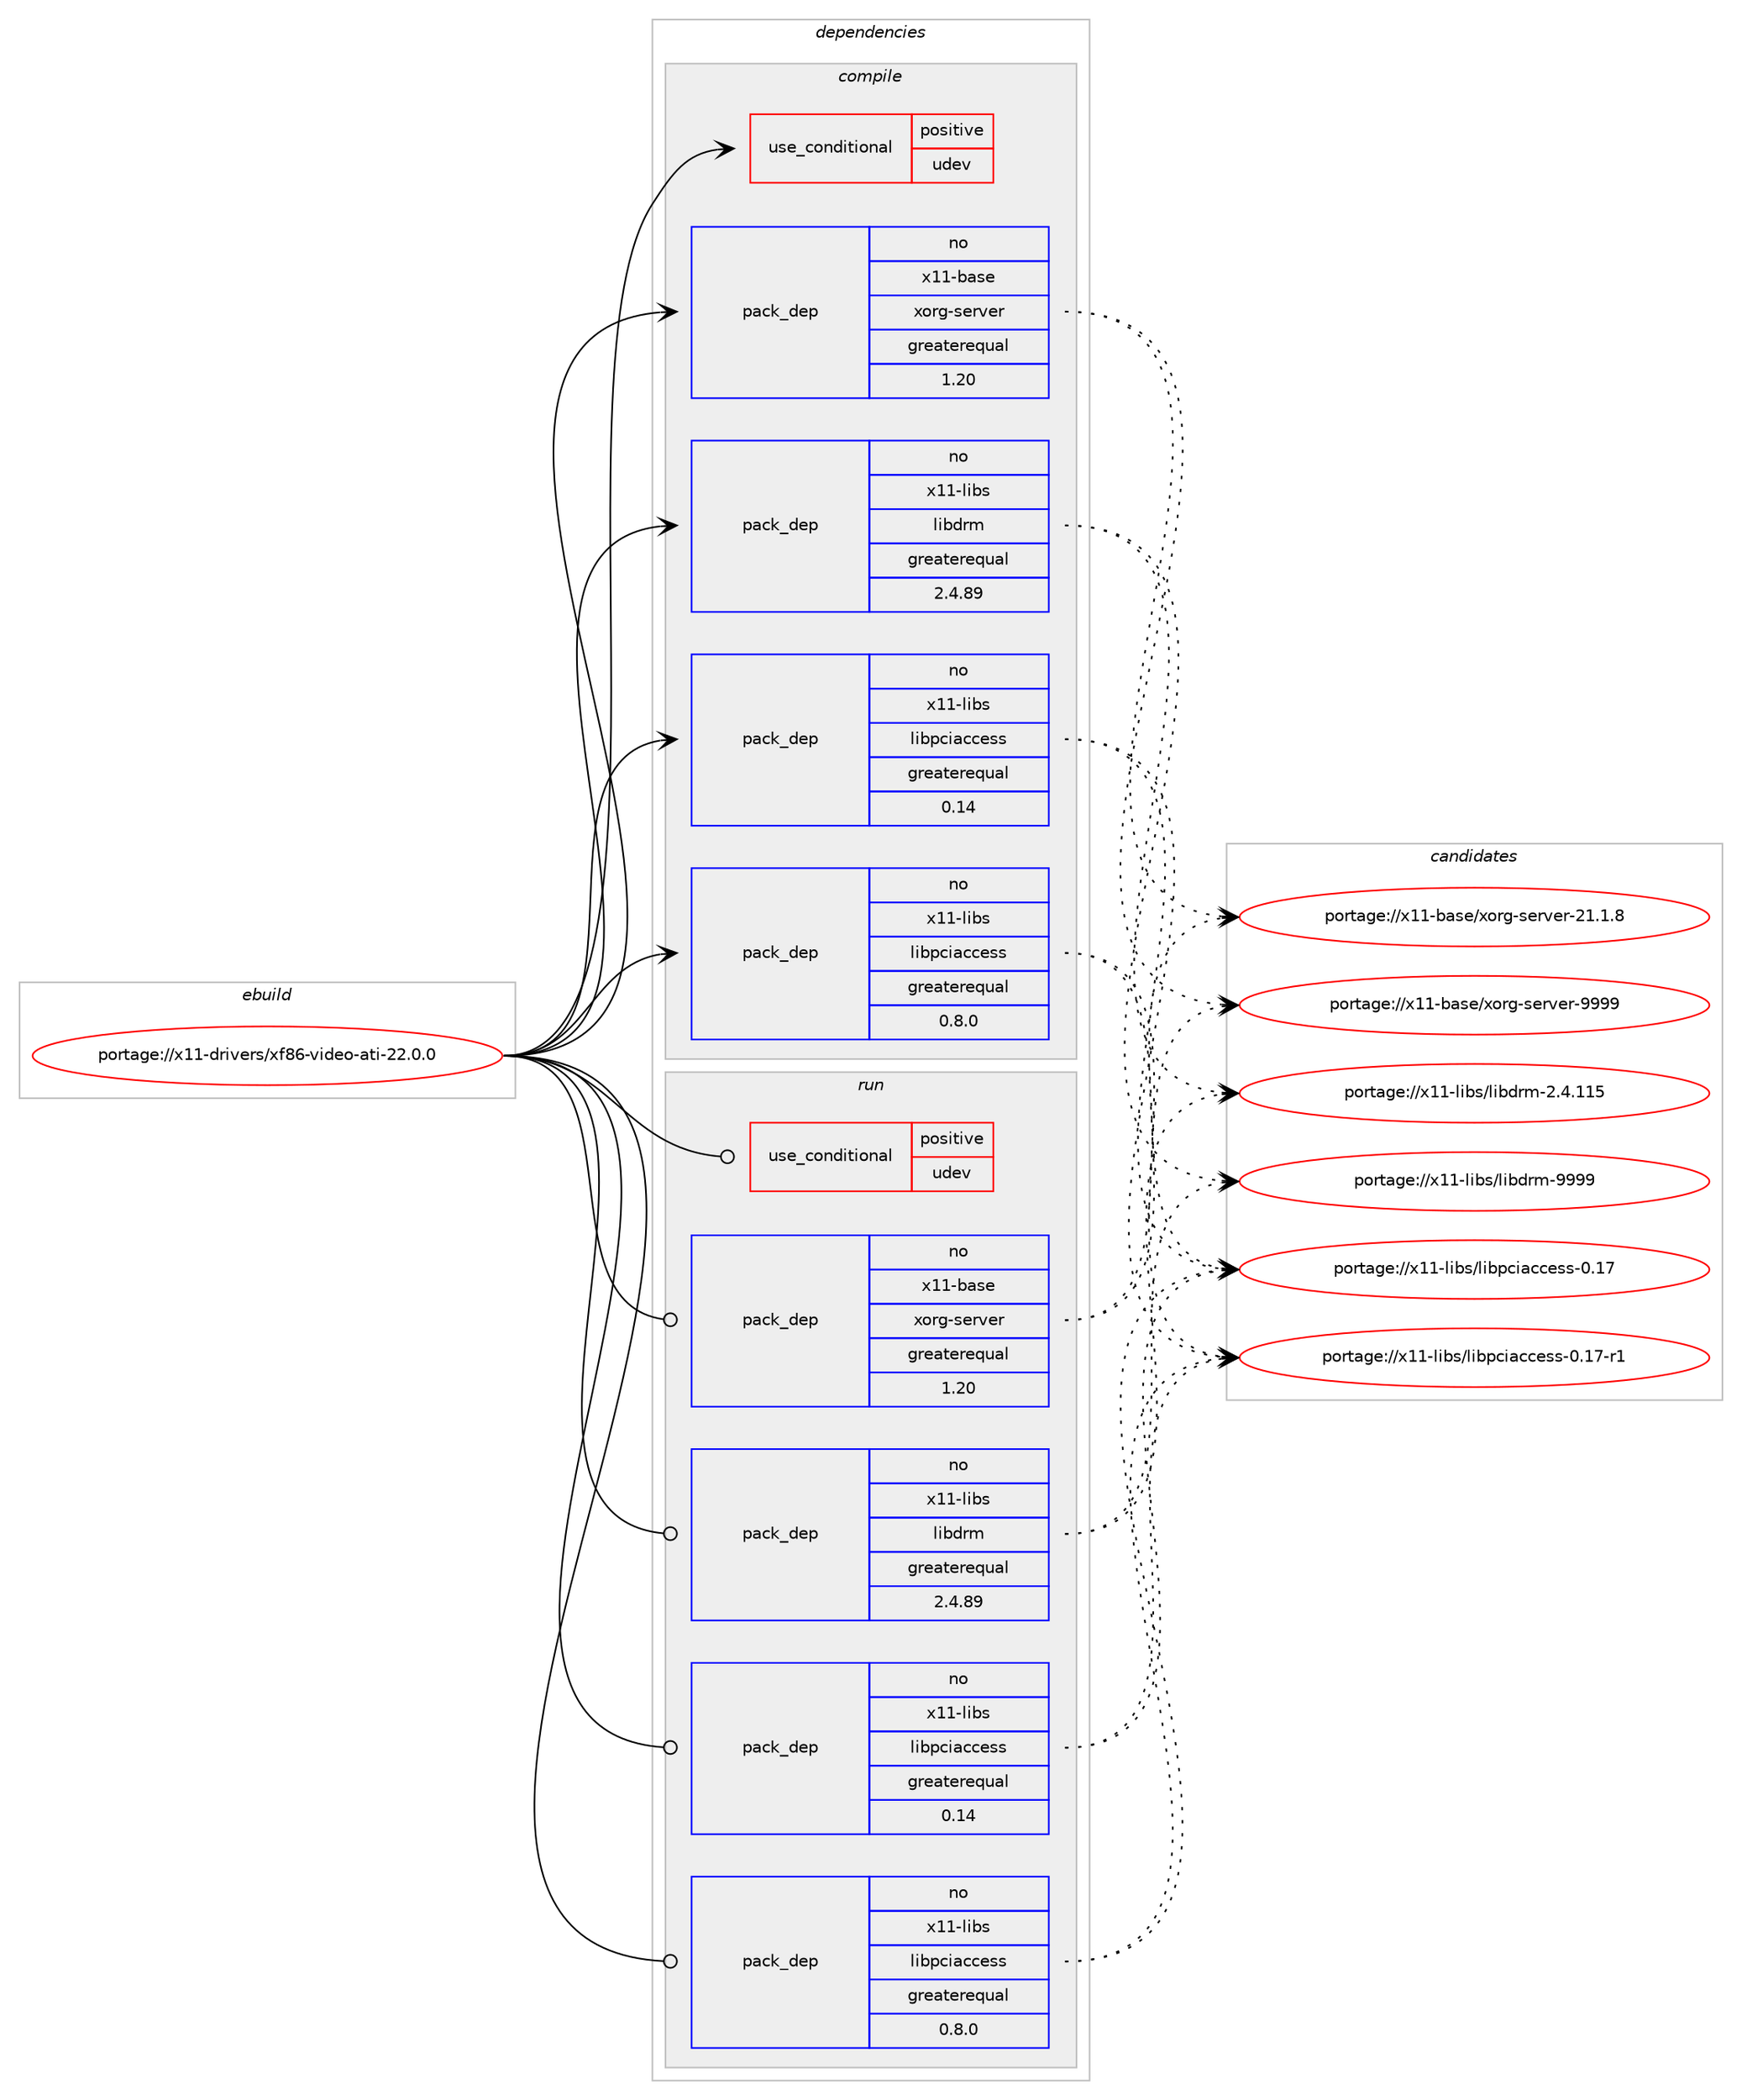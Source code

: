 digraph prolog {

# *************
# Graph options
# *************

newrank=true;
concentrate=true;
compound=true;
graph [rankdir=LR,fontname=Helvetica,fontsize=10,ranksep=1.5];#, ranksep=2.5, nodesep=0.2];
edge  [arrowhead=vee];
node  [fontname=Helvetica,fontsize=10];

# **********
# The ebuild
# **********

subgraph cluster_leftcol {
color=gray;
rank=same;
label=<<i>ebuild</i>>;
id [label="portage://x11-drivers/xf86-video-ati-22.0.0", color=red, width=4, href="../x11-drivers/xf86-video-ati-22.0.0.svg"];
}

# ****************
# The dependencies
# ****************

subgraph cluster_midcol {
color=gray;
label=<<i>dependencies</i>>;
subgraph cluster_compile {
fillcolor="#eeeeee";
style=filled;
label=<<i>compile</i>>;
subgraph cond589 {
dependency1627 [label=<<TABLE BORDER="0" CELLBORDER="1" CELLSPACING="0" CELLPADDING="4"><TR><TD ROWSPAN="3" CELLPADDING="10">use_conditional</TD></TR><TR><TD>positive</TD></TR><TR><TD>udev</TD></TR></TABLE>>, shape=none, color=red];
# *** BEGIN UNKNOWN DEPENDENCY TYPE (TODO) ***
# dependency1627 -> package_dependency(portage://x11-drivers/xf86-video-ati-22.0.0,install,no,virtual,libudev,none,[,,],any_same_slot,[])
# *** END UNKNOWN DEPENDENCY TYPE (TODO) ***

}
id:e -> dependency1627:w [weight=20,style="solid",arrowhead="vee"];
# *** BEGIN UNKNOWN DEPENDENCY TYPE (TODO) ***
# id -> package_dependency(portage://x11-drivers/xf86-video-ati-22.0.0,install,no,media-libs,mesa,none,[,,],[],[])
# *** END UNKNOWN DEPENDENCY TYPE (TODO) ***

# *** BEGIN UNKNOWN DEPENDENCY TYPE (TODO) ***
# id -> package_dependency(portage://x11-drivers/xf86-video-ati-22.0.0,install,no,x11-base,xorg-proto,none,[,,],[],[])
# *** END UNKNOWN DEPENDENCY TYPE (TODO) ***

subgraph pack915 {
dependency1628 [label=<<TABLE BORDER="0" CELLBORDER="1" CELLSPACING="0" CELLPADDING="4" WIDTH="220"><TR><TD ROWSPAN="6" CELLPADDING="30">pack_dep</TD></TR><TR><TD WIDTH="110">no</TD></TR><TR><TD>x11-base</TD></TR><TR><TD>xorg-server</TD></TR><TR><TD>greaterequal</TD></TR><TR><TD>1.20</TD></TR></TABLE>>, shape=none, color=blue];
}
id:e -> dependency1628:w [weight=20,style="solid",arrowhead="vee"];
# *** BEGIN UNKNOWN DEPENDENCY TYPE (TODO) ***
# id -> package_dependency(portage://x11-drivers/xf86-video-ati-22.0.0,install,no,x11-base,xorg-server,none,[,,],[],[use(disable(minimal),none)])
# *** END UNKNOWN DEPENDENCY TYPE (TODO) ***

subgraph pack916 {
dependency1629 [label=<<TABLE BORDER="0" CELLBORDER="1" CELLSPACING="0" CELLPADDING="4" WIDTH="220"><TR><TD ROWSPAN="6" CELLPADDING="30">pack_dep</TD></TR><TR><TD WIDTH="110">no</TD></TR><TR><TD>x11-libs</TD></TR><TR><TD>libdrm</TD></TR><TR><TD>greaterequal</TD></TR><TR><TD>2.4.89</TD></TR></TABLE>>, shape=none, color=blue];
}
id:e -> dependency1629:w [weight=20,style="solid",arrowhead="vee"];
# *** BEGIN UNKNOWN DEPENDENCY TYPE (TODO) ***
# id -> package_dependency(portage://x11-drivers/xf86-video-ati-22.0.0,install,no,x11-libs,libdrm,none,[,,],[],[])
# *** END UNKNOWN DEPENDENCY TYPE (TODO) ***

subgraph pack917 {
dependency1630 [label=<<TABLE BORDER="0" CELLBORDER="1" CELLSPACING="0" CELLPADDING="4" WIDTH="220"><TR><TD ROWSPAN="6" CELLPADDING="30">pack_dep</TD></TR><TR><TD WIDTH="110">no</TD></TR><TR><TD>x11-libs</TD></TR><TR><TD>libpciaccess</TD></TR><TR><TD>greaterequal</TD></TR><TR><TD>0.14</TD></TR></TABLE>>, shape=none, color=blue];
}
id:e -> dependency1630:w [weight=20,style="solid",arrowhead="vee"];
subgraph pack918 {
dependency1631 [label=<<TABLE BORDER="0" CELLBORDER="1" CELLSPACING="0" CELLPADDING="4" WIDTH="220"><TR><TD ROWSPAN="6" CELLPADDING="30">pack_dep</TD></TR><TR><TD WIDTH="110">no</TD></TR><TR><TD>x11-libs</TD></TR><TR><TD>libpciaccess</TD></TR><TR><TD>greaterequal</TD></TR><TR><TD>0.8.0</TD></TR></TABLE>>, shape=none, color=blue];
}
id:e -> dependency1631:w [weight=20,style="solid",arrowhead="vee"];
}
subgraph cluster_compileandrun {
fillcolor="#eeeeee";
style=filled;
label=<<i>compile and run</i>>;
}
subgraph cluster_run {
fillcolor="#eeeeee";
style=filled;
label=<<i>run</i>>;
subgraph cond590 {
dependency1632 [label=<<TABLE BORDER="0" CELLBORDER="1" CELLSPACING="0" CELLPADDING="4"><TR><TD ROWSPAN="3" CELLPADDING="10">use_conditional</TD></TR><TR><TD>positive</TD></TR><TR><TD>udev</TD></TR></TABLE>>, shape=none, color=red];
# *** BEGIN UNKNOWN DEPENDENCY TYPE (TODO) ***
# dependency1632 -> package_dependency(portage://x11-drivers/xf86-video-ati-22.0.0,run,no,virtual,libudev,none,[,,],any_same_slot,[])
# *** END UNKNOWN DEPENDENCY TYPE (TODO) ***

}
id:e -> dependency1632:w [weight=20,style="solid",arrowhead="odot"];
# *** BEGIN UNKNOWN DEPENDENCY TYPE (TODO) ***
# id -> package_dependency(portage://x11-drivers/xf86-video-ati-22.0.0,run,no,media-libs,mesa,none,[,,],[],[])
# *** END UNKNOWN DEPENDENCY TYPE (TODO) ***

subgraph pack919 {
dependency1633 [label=<<TABLE BORDER="0" CELLBORDER="1" CELLSPACING="0" CELLPADDING="4" WIDTH="220"><TR><TD ROWSPAN="6" CELLPADDING="30">pack_dep</TD></TR><TR><TD WIDTH="110">no</TD></TR><TR><TD>x11-base</TD></TR><TR><TD>xorg-server</TD></TR><TR><TD>greaterequal</TD></TR><TR><TD>1.20</TD></TR></TABLE>>, shape=none, color=blue];
}
id:e -> dependency1633:w [weight=20,style="solid",arrowhead="odot"];
# *** BEGIN UNKNOWN DEPENDENCY TYPE (TODO) ***
# id -> package_dependency(portage://x11-drivers/xf86-video-ati-22.0.0,run,no,x11-base,xorg-server,none,[,,],[],[use(disable(minimal),none)])
# *** END UNKNOWN DEPENDENCY TYPE (TODO) ***

# *** BEGIN UNKNOWN DEPENDENCY TYPE (TODO) ***
# id -> package_dependency(portage://x11-drivers/xf86-video-ati-22.0.0,run,no,x11-base,xorg-server,none,[,,],any_same_slot,[])
# *** END UNKNOWN DEPENDENCY TYPE (TODO) ***

subgraph pack920 {
dependency1634 [label=<<TABLE BORDER="0" CELLBORDER="1" CELLSPACING="0" CELLPADDING="4" WIDTH="220"><TR><TD ROWSPAN="6" CELLPADDING="30">pack_dep</TD></TR><TR><TD WIDTH="110">no</TD></TR><TR><TD>x11-libs</TD></TR><TR><TD>libdrm</TD></TR><TR><TD>greaterequal</TD></TR><TR><TD>2.4.89</TD></TR></TABLE>>, shape=none, color=blue];
}
id:e -> dependency1634:w [weight=20,style="solid",arrowhead="odot"];
# *** BEGIN UNKNOWN DEPENDENCY TYPE (TODO) ***
# id -> package_dependency(portage://x11-drivers/xf86-video-ati-22.0.0,run,no,x11-libs,libdrm,none,[,,],[],[])
# *** END UNKNOWN DEPENDENCY TYPE (TODO) ***

subgraph pack921 {
dependency1635 [label=<<TABLE BORDER="0" CELLBORDER="1" CELLSPACING="0" CELLPADDING="4" WIDTH="220"><TR><TD ROWSPAN="6" CELLPADDING="30">pack_dep</TD></TR><TR><TD WIDTH="110">no</TD></TR><TR><TD>x11-libs</TD></TR><TR><TD>libpciaccess</TD></TR><TR><TD>greaterequal</TD></TR><TR><TD>0.14</TD></TR></TABLE>>, shape=none, color=blue];
}
id:e -> dependency1635:w [weight=20,style="solid",arrowhead="odot"];
subgraph pack922 {
dependency1636 [label=<<TABLE BORDER="0" CELLBORDER="1" CELLSPACING="0" CELLPADDING="4" WIDTH="220"><TR><TD ROWSPAN="6" CELLPADDING="30">pack_dep</TD></TR><TR><TD WIDTH="110">no</TD></TR><TR><TD>x11-libs</TD></TR><TR><TD>libpciaccess</TD></TR><TR><TD>greaterequal</TD></TR><TR><TD>0.8.0</TD></TR></TABLE>>, shape=none, color=blue];
}
id:e -> dependency1636:w [weight=20,style="solid",arrowhead="odot"];
}
}

# **************
# The candidates
# **************

subgraph cluster_choices {
rank=same;
color=gray;
label=<<i>candidates</i>>;

subgraph choice915 {
color=black;
nodesep=1;
choice1204949459897115101471201111141034511510111411810111445504946494656 [label="portage://x11-base/xorg-server-21.1.8", color=red, width=4,href="../x11-base/xorg-server-21.1.8.svg"];
choice120494945989711510147120111114103451151011141181011144557575757 [label="portage://x11-base/xorg-server-9999", color=red, width=4,href="../x11-base/xorg-server-9999.svg"];
dependency1628:e -> choice1204949459897115101471201111141034511510111411810111445504946494656:w [style=dotted,weight="100"];
dependency1628:e -> choice120494945989711510147120111114103451151011141181011144557575757:w [style=dotted,weight="100"];
}
subgraph choice916 {
color=black;
nodesep=1;
choice1204949451081059811547108105981001141094550465246494953 [label="portage://x11-libs/libdrm-2.4.115", color=red, width=4,href="../x11-libs/libdrm-2.4.115.svg"];
choice1204949451081059811547108105981001141094557575757 [label="portage://x11-libs/libdrm-9999", color=red, width=4,href="../x11-libs/libdrm-9999.svg"];
dependency1629:e -> choice1204949451081059811547108105981001141094550465246494953:w [style=dotted,weight="100"];
dependency1629:e -> choice1204949451081059811547108105981001141094557575757:w [style=dotted,weight="100"];
}
subgraph choice917 {
color=black;
nodesep=1;
choice120494945108105981154710810598112991059799991011151154548464955 [label="portage://x11-libs/libpciaccess-0.17", color=red, width=4,href="../x11-libs/libpciaccess-0.17.svg"];
choice1204949451081059811547108105981129910597999910111511545484649554511449 [label="portage://x11-libs/libpciaccess-0.17-r1", color=red, width=4,href="../x11-libs/libpciaccess-0.17-r1.svg"];
dependency1630:e -> choice120494945108105981154710810598112991059799991011151154548464955:w [style=dotted,weight="100"];
dependency1630:e -> choice1204949451081059811547108105981129910597999910111511545484649554511449:w [style=dotted,weight="100"];
}
subgraph choice918 {
color=black;
nodesep=1;
choice120494945108105981154710810598112991059799991011151154548464955 [label="portage://x11-libs/libpciaccess-0.17", color=red, width=4,href="../x11-libs/libpciaccess-0.17.svg"];
choice1204949451081059811547108105981129910597999910111511545484649554511449 [label="portage://x11-libs/libpciaccess-0.17-r1", color=red, width=4,href="../x11-libs/libpciaccess-0.17-r1.svg"];
dependency1631:e -> choice120494945108105981154710810598112991059799991011151154548464955:w [style=dotted,weight="100"];
dependency1631:e -> choice1204949451081059811547108105981129910597999910111511545484649554511449:w [style=dotted,weight="100"];
}
subgraph choice919 {
color=black;
nodesep=1;
choice1204949459897115101471201111141034511510111411810111445504946494656 [label="portage://x11-base/xorg-server-21.1.8", color=red, width=4,href="../x11-base/xorg-server-21.1.8.svg"];
choice120494945989711510147120111114103451151011141181011144557575757 [label="portage://x11-base/xorg-server-9999", color=red, width=4,href="../x11-base/xorg-server-9999.svg"];
dependency1633:e -> choice1204949459897115101471201111141034511510111411810111445504946494656:w [style=dotted,weight="100"];
dependency1633:e -> choice120494945989711510147120111114103451151011141181011144557575757:w [style=dotted,weight="100"];
}
subgraph choice920 {
color=black;
nodesep=1;
choice1204949451081059811547108105981001141094550465246494953 [label="portage://x11-libs/libdrm-2.4.115", color=red, width=4,href="../x11-libs/libdrm-2.4.115.svg"];
choice1204949451081059811547108105981001141094557575757 [label="portage://x11-libs/libdrm-9999", color=red, width=4,href="../x11-libs/libdrm-9999.svg"];
dependency1634:e -> choice1204949451081059811547108105981001141094550465246494953:w [style=dotted,weight="100"];
dependency1634:e -> choice1204949451081059811547108105981001141094557575757:w [style=dotted,weight="100"];
}
subgraph choice921 {
color=black;
nodesep=1;
choice120494945108105981154710810598112991059799991011151154548464955 [label="portage://x11-libs/libpciaccess-0.17", color=red, width=4,href="../x11-libs/libpciaccess-0.17.svg"];
choice1204949451081059811547108105981129910597999910111511545484649554511449 [label="portage://x11-libs/libpciaccess-0.17-r1", color=red, width=4,href="../x11-libs/libpciaccess-0.17-r1.svg"];
dependency1635:e -> choice120494945108105981154710810598112991059799991011151154548464955:w [style=dotted,weight="100"];
dependency1635:e -> choice1204949451081059811547108105981129910597999910111511545484649554511449:w [style=dotted,weight="100"];
}
subgraph choice922 {
color=black;
nodesep=1;
choice120494945108105981154710810598112991059799991011151154548464955 [label="portage://x11-libs/libpciaccess-0.17", color=red, width=4,href="../x11-libs/libpciaccess-0.17.svg"];
choice1204949451081059811547108105981129910597999910111511545484649554511449 [label="portage://x11-libs/libpciaccess-0.17-r1", color=red, width=4,href="../x11-libs/libpciaccess-0.17-r1.svg"];
dependency1636:e -> choice120494945108105981154710810598112991059799991011151154548464955:w [style=dotted,weight="100"];
dependency1636:e -> choice1204949451081059811547108105981129910597999910111511545484649554511449:w [style=dotted,weight="100"];
}
}

}
